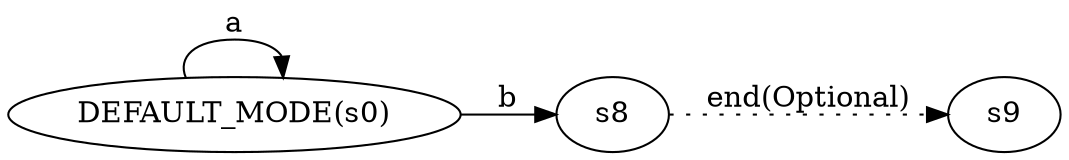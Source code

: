 digraph ATN {
  rankdir=LR;

  "DEFAULT_MODE(s0)" -> "DEFAULT_MODE(s0)" [label=a]
  "DEFAULT_MODE(s0)" -> s8 [label=b]
  s8 -> s9 [label="end(Optional)", style=dotted]
}